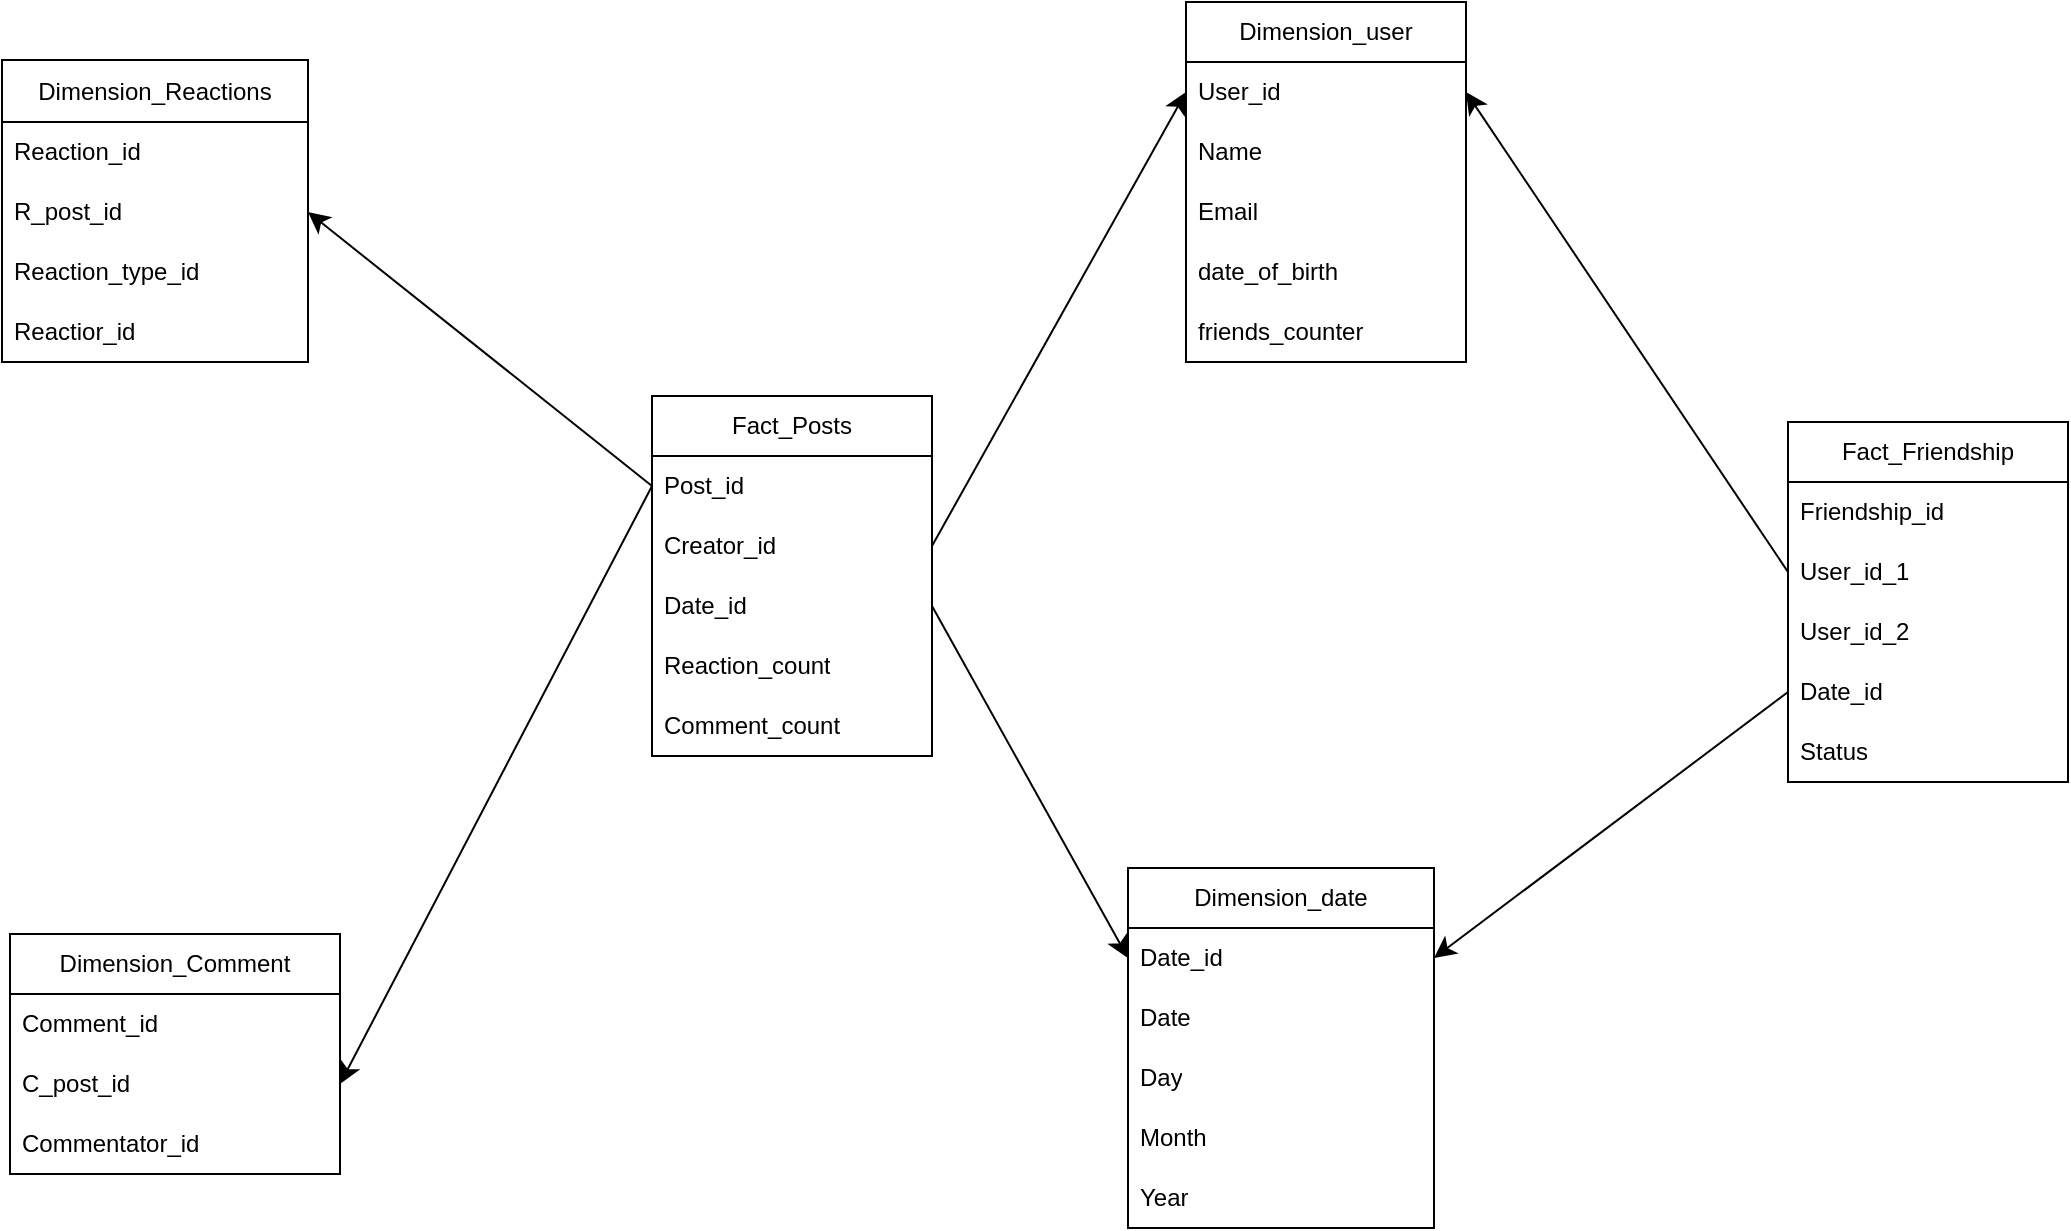 <mxfile version="24.9.1">
  <diagram name="Страница-1" id="1PFjeVDXB6tGEmcS9xZ1">
    <mxGraphModel grid="0" page="0" gridSize="10" guides="1" tooltips="1" connect="1" arrows="1" fold="1" pageScale="1" pageWidth="827" pageHeight="1169" math="0" shadow="0">
      <root>
        <mxCell id="0" />
        <mxCell id="1" parent="0" />
        <mxCell id="arjqVZ4pVlnkOwBXBBAy-1" value="Fact_Posts" style="swimlane;fontStyle=0;childLayout=stackLayout;horizontal=1;startSize=30;horizontalStack=0;resizeParent=1;resizeParentMax=0;resizeLast=0;collapsible=1;marginBottom=0;whiteSpace=wrap;html=1;" vertex="1" parent="1">
          <mxGeometry x="-217" y="415" width="140" height="180" as="geometry" />
        </mxCell>
        <mxCell id="arjqVZ4pVlnkOwBXBBAy-2" value="Post_id" style="text;strokeColor=none;fillColor=none;align=left;verticalAlign=middle;spacingLeft=4;spacingRight=4;overflow=hidden;points=[[0,0.5],[1,0.5]];portConstraint=eastwest;rotatable=0;whiteSpace=wrap;html=1;" vertex="1" parent="arjqVZ4pVlnkOwBXBBAy-1">
          <mxGeometry y="30" width="140" height="30" as="geometry" />
        </mxCell>
        <mxCell id="arjqVZ4pVlnkOwBXBBAy-3" value="Creator_id" style="text;strokeColor=none;fillColor=none;align=left;verticalAlign=middle;spacingLeft=4;spacingRight=4;overflow=hidden;points=[[0,0.5],[1,0.5]];portConstraint=eastwest;rotatable=0;whiteSpace=wrap;html=1;" vertex="1" parent="arjqVZ4pVlnkOwBXBBAy-1">
          <mxGeometry y="60" width="140" height="30" as="geometry" />
        </mxCell>
        <mxCell id="arjqVZ4pVlnkOwBXBBAy-4" value="Date_id" style="text;strokeColor=none;fillColor=none;align=left;verticalAlign=middle;spacingLeft=4;spacingRight=4;overflow=hidden;points=[[0,0.5],[1,0.5]];portConstraint=eastwest;rotatable=0;whiteSpace=wrap;html=1;" vertex="1" parent="arjqVZ4pVlnkOwBXBBAy-1">
          <mxGeometry y="90" width="140" height="30" as="geometry" />
        </mxCell>
        <mxCell id="arjqVZ4pVlnkOwBXBBAy-5" value="Reaction_count" style="text;strokeColor=none;fillColor=none;align=left;verticalAlign=middle;spacingLeft=4;spacingRight=4;overflow=hidden;points=[[0,0.5],[1,0.5]];portConstraint=eastwest;rotatable=0;whiteSpace=wrap;html=1;" vertex="1" parent="arjqVZ4pVlnkOwBXBBAy-1">
          <mxGeometry y="120" width="140" height="30" as="geometry" />
        </mxCell>
        <mxCell id="arjqVZ4pVlnkOwBXBBAy-6" value="Comment_count" style="text;strokeColor=none;fillColor=none;align=left;verticalAlign=middle;spacingLeft=4;spacingRight=4;overflow=hidden;points=[[0,0.5],[1,0.5]];portConstraint=eastwest;rotatable=0;whiteSpace=wrap;html=1;" vertex="1" parent="arjqVZ4pVlnkOwBXBBAy-1">
          <mxGeometry y="150" width="140" height="30" as="geometry" />
        </mxCell>
        <mxCell id="arjqVZ4pVlnkOwBXBBAy-7" value="Fact_Friendship" style="swimlane;fontStyle=0;childLayout=stackLayout;horizontal=1;startSize=30;horizontalStack=0;resizeParent=1;resizeParentMax=0;resizeLast=0;collapsible=1;marginBottom=0;whiteSpace=wrap;html=1;" vertex="1" parent="1">
          <mxGeometry x="351" y="428" width="140" height="180" as="geometry" />
        </mxCell>
        <mxCell id="arjqVZ4pVlnkOwBXBBAy-8" value="Friendship_id" style="text;strokeColor=none;fillColor=none;align=left;verticalAlign=middle;spacingLeft=4;spacingRight=4;overflow=hidden;points=[[0,0.5],[1,0.5]];portConstraint=eastwest;rotatable=0;whiteSpace=wrap;html=1;" vertex="1" parent="arjqVZ4pVlnkOwBXBBAy-7">
          <mxGeometry y="30" width="140" height="30" as="geometry" />
        </mxCell>
        <mxCell id="arjqVZ4pVlnkOwBXBBAy-9" value="User_id_1" style="text;strokeColor=none;fillColor=none;align=left;verticalAlign=middle;spacingLeft=4;spacingRight=4;overflow=hidden;points=[[0,0.5],[1,0.5]];portConstraint=eastwest;rotatable=0;whiteSpace=wrap;html=1;" vertex="1" parent="arjqVZ4pVlnkOwBXBBAy-7">
          <mxGeometry y="60" width="140" height="30" as="geometry" />
        </mxCell>
        <mxCell id="arjqVZ4pVlnkOwBXBBAy-10" value="User_id_2" style="text;strokeColor=none;fillColor=none;align=left;verticalAlign=middle;spacingLeft=4;spacingRight=4;overflow=hidden;points=[[0,0.5],[1,0.5]];portConstraint=eastwest;rotatable=0;whiteSpace=wrap;html=1;" vertex="1" parent="arjqVZ4pVlnkOwBXBBAy-7">
          <mxGeometry y="90" width="140" height="30" as="geometry" />
        </mxCell>
        <mxCell id="arjqVZ4pVlnkOwBXBBAy-11" value="Date_id" style="text;strokeColor=none;fillColor=none;align=left;verticalAlign=middle;spacingLeft=4;spacingRight=4;overflow=hidden;points=[[0,0.5],[1,0.5]];portConstraint=eastwest;rotatable=0;whiteSpace=wrap;html=1;" vertex="1" parent="arjqVZ4pVlnkOwBXBBAy-7">
          <mxGeometry y="120" width="140" height="30" as="geometry" />
        </mxCell>
        <mxCell id="arjqVZ4pVlnkOwBXBBAy-12" value="Status" style="text;strokeColor=none;fillColor=none;align=left;verticalAlign=middle;spacingLeft=4;spacingRight=4;overflow=hidden;points=[[0,0.5],[1,0.5]];portConstraint=eastwest;rotatable=0;whiteSpace=wrap;html=1;" vertex="1" parent="arjqVZ4pVlnkOwBXBBAy-7">
          <mxGeometry y="150" width="140" height="30" as="geometry" />
        </mxCell>
        <mxCell id="arjqVZ4pVlnkOwBXBBAy-13" value="Dimension_user" style="swimlane;fontStyle=0;childLayout=stackLayout;horizontal=1;startSize=30;horizontalStack=0;resizeParent=1;resizeParentMax=0;resizeLast=0;collapsible=1;marginBottom=0;whiteSpace=wrap;html=1;" vertex="1" parent="1">
          <mxGeometry x="50" y="218" width="140" height="180" as="geometry" />
        </mxCell>
        <mxCell id="arjqVZ4pVlnkOwBXBBAy-14" value="User_id" style="text;strokeColor=none;fillColor=none;align=left;verticalAlign=middle;spacingLeft=4;spacingRight=4;overflow=hidden;points=[[0,0.5],[1,0.5]];portConstraint=eastwest;rotatable=0;whiteSpace=wrap;html=1;" vertex="1" parent="arjqVZ4pVlnkOwBXBBAy-13">
          <mxGeometry y="30" width="140" height="30" as="geometry" />
        </mxCell>
        <mxCell id="arjqVZ4pVlnkOwBXBBAy-15" value="Name" style="text;strokeColor=none;fillColor=none;align=left;verticalAlign=middle;spacingLeft=4;spacingRight=4;overflow=hidden;points=[[0,0.5],[1,0.5]];portConstraint=eastwest;rotatable=0;whiteSpace=wrap;html=1;" vertex="1" parent="arjqVZ4pVlnkOwBXBBAy-13">
          <mxGeometry y="60" width="140" height="30" as="geometry" />
        </mxCell>
        <mxCell id="arjqVZ4pVlnkOwBXBBAy-16" value="Email" style="text;strokeColor=none;fillColor=none;align=left;verticalAlign=middle;spacingLeft=4;spacingRight=4;overflow=hidden;points=[[0,0.5],[1,0.5]];portConstraint=eastwest;rotatable=0;whiteSpace=wrap;html=1;" vertex="1" parent="arjqVZ4pVlnkOwBXBBAy-13">
          <mxGeometry y="90" width="140" height="30" as="geometry" />
        </mxCell>
        <mxCell id="arjqVZ4pVlnkOwBXBBAy-17" value="date_of_birth" style="text;strokeColor=none;fillColor=none;align=left;verticalAlign=middle;spacingLeft=4;spacingRight=4;overflow=hidden;points=[[0,0.5],[1,0.5]];portConstraint=eastwest;rotatable=0;whiteSpace=wrap;html=1;" vertex="1" parent="arjqVZ4pVlnkOwBXBBAy-13">
          <mxGeometry y="120" width="140" height="30" as="geometry" />
        </mxCell>
        <mxCell id="arjqVZ4pVlnkOwBXBBAy-18" value="friends_counter" style="text;strokeColor=none;fillColor=none;align=left;verticalAlign=middle;spacingLeft=4;spacingRight=4;overflow=hidden;points=[[0,0.5],[1,0.5]];portConstraint=eastwest;rotatable=0;whiteSpace=wrap;html=1;" vertex="1" parent="arjqVZ4pVlnkOwBXBBAy-13">
          <mxGeometry y="150" width="140" height="30" as="geometry" />
        </mxCell>
        <mxCell id="arjqVZ4pVlnkOwBXBBAy-36" value="&lt;div&gt;Dimension_Reactions&lt;/div&gt;" style="swimlane;fontStyle=0;childLayout=stackLayout;horizontal=1;startSize=31;horizontalStack=0;resizeParent=1;resizeParentMax=0;resizeLast=0;collapsible=1;marginBottom=0;whiteSpace=wrap;html=1;" vertex="1" parent="1">
          <mxGeometry x="-542" y="247" width="153" height="151" as="geometry" />
        </mxCell>
        <mxCell id="arjqVZ4pVlnkOwBXBBAy-37" value="Reaction_id" style="text;strokeColor=none;fillColor=none;align=left;verticalAlign=middle;spacingLeft=4;spacingRight=4;overflow=hidden;points=[[0,0.5],[1,0.5]];portConstraint=eastwest;rotatable=0;whiteSpace=wrap;html=1;" vertex="1" parent="arjqVZ4pVlnkOwBXBBAy-36">
          <mxGeometry y="31" width="153" height="30" as="geometry" />
        </mxCell>
        <mxCell id="arjqVZ4pVlnkOwBXBBAy-43" value="R_post_id" style="text;strokeColor=none;fillColor=none;align=left;verticalAlign=middle;spacingLeft=4;spacingRight=4;overflow=hidden;points=[[0,0.5],[1,0.5]];portConstraint=eastwest;rotatable=0;whiteSpace=wrap;html=1;" vertex="1" parent="arjqVZ4pVlnkOwBXBBAy-36">
          <mxGeometry y="61" width="153" height="30" as="geometry" />
        </mxCell>
        <mxCell id="arjqVZ4pVlnkOwBXBBAy-38" value="Reaction_type_id" style="text;strokeColor=none;fillColor=none;align=left;verticalAlign=middle;spacingLeft=4;spacingRight=4;overflow=hidden;points=[[0,0.5],[1,0.5]];portConstraint=eastwest;rotatable=0;whiteSpace=wrap;html=1;" vertex="1" parent="arjqVZ4pVlnkOwBXBBAy-36">
          <mxGeometry y="91" width="153" height="30" as="geometry" />
        </mxCell>
        <mxCell id="arjqVZ4pVlnkOwBXBBAy-42" value="Reactior_id" style="text;strokeColor=none;fillColor=none;align=left;verticalAlign=middle;spacingLeft=4;spacingRight=4;overflow=hidden;points=[[0,0.5],[1,0.5]];portConstraint=eastwest;rotatable=0;whiteSpace=wrap;html=1;" vertex="1" parent="arjqVZ4pVlnkOwBXBBAy-36">
          <mxGeometry y="121" width="153" height="30" as="geometry" />
        </mxCell>
        <mxCell id="arjqVZ4pVlnkOwBXBBAy-41" value="" style="endArrow=classic;html=1;rounded=0;fontSize=12;startSize=8;endSize=8;curved=1;entryX=0;entryY=0.5;entryDx=0;entryDy=0;exitX=1;exitY=0.5;exitDx=0;exitDy=0;" edge="1" parent="1" source="arjqVZ4pVlnkOwBXBBAy-4" target="arjqVZ4pVlnkOwBXBBAy-20">
          <mxGeometry width="50" height="50" relative="1" as="geometry">
            <mxPoint x="-327" y="485" as="sourcePoint" />
            <mxPoint x="-277" y="435" as="targetPoint" />
          </mxGeometry>
        </mxCell>
        <mxCell id="arjqVZ4pVlnkOwBXBBAy-19" value="Dimension_date" style="swimlane;fontStyle=0;childLayout=stackLayout;horizontal=1;startSize=30;horizontalStack=0;resizeParent=1;resizeParentMax=0;resizeLast=0;collapsible=1;marginBottom=0;whiteSpace=wrap;html=1;" vertex="1" parent="1">
          <mxGeometry x="21" y="651" width="153" height="180" as="geometry" />
        </mxCell>
        <mxCell id="arjqVZ4pVlnkOwBXBBAy-20" value="Date_id" style="text;strokeColor=none;fillColor=none;align=left;verticalAlign=middle;spacingLeft=4;spacingRight=4;overflow=hidden;points=[[0,0.5],[1,0.5]];portConstraint=eastwest;rotatable=0;whiteSpace=wrap;html=1;" vertex="1" parent="arjqVZ4pVlnkOwBXBBAy-19">
          <mxGeometry y="30" width="153" height="30" as="geometry" />
        </mxCell>
        <mxCell id="arjqVZ4pVlnkOwBXBBAy-21" value="Date" style="text;strokeColor=none;fillColor=none;align=left;verticalAlign=middle;spacingLeft=4;spacingRight=4;overflow=hidden;points=[[0,0.5],[1,0.5]];portConstraint=eastwest;rotatable=0;whiteSpace=wrap;html=1;" vertex="1" parent="arjqVZ4pVlnkOwBXBBAy-19">
          <mxGeometry y="60" width="153" height="30" as="geometry" />
        </mxCell>
        <mxCell id="arjqVZ4pVlnkOwBXBBAy-22" value="Day" style="text;strokeColor=none;fillColor=none;align=left;verticalAlign=middle;spacingLeft=4;spacingRight=4;overflow=hidden;points=[[0,0.5],[1,0.5]];portConstraint=eastwest;rotatable=0;whiteSpace=wrap;html=1;" vertex="1" parent="arjqVZ4pVlnkOwBXBBAy-19">
          <mxGeometry y="90" width="153" height="30" as="geometry" />
        </mxCell>
        <mxCell id="arjqVZ4pVlnkOwBXBBAy-23" value="Month" style="text;strokeColor=none;fillColor=none;align=left;verticalAlign=middle;spacingLeft=4;spacingRight=4;overflow=hidden;points=[[0,0.5],[1,0.5]];portConstraint=eastwest;rotatable=0;whiteSpace=wrap;html=1;" vertex="1" parent="arjqVZ4pVlnkOwBXBBAy-19">
          <mxGeometry y="120" width="153" height="30" as="geometry" />
        </mxCell>
        <mxCell id="arjqVZ4pVlnkOwBXBBAy-24" value="Year" style="text;strokeColor=none;fillColor=none;align=left;verticalAlign=middle;spacingLeft=4;spacingRight=4;overflow=hidden;points=[[0,0.5],[1,0.5]];portConstraint=eastwest;rotatable=0;whiteSpace=wrap;html=1;" vertex="1" parent="arjqVZ4pVlnkOwBXBBAy-19">
          <mxGeometry y="150" width="153" height="30" as="geometry" />
        </mxCell>
        <mxCell id="arjqVZ4pVlnkOwBXBBAy-44" value="" style="endArrow=classic;html=1;rounded=0;fontSize=12;startSize=8;endSize=8;curved=1;entryX=1;entryY=0.5;entryDx=0;entryDy=0;exitX=0;exitY=0.5;exitDx=0;exitDy=0;" edge="1" parent="1" source="arjqVZ4pVlnkOwBXBBAy-2" target="arjqVZ4pVlnkOwBXBBAy-43">
          <mxGeometry width="50" height="50" relative="1" as="geometry">
            <mxPoint x="-354" y="388" as="sourcePoint" />
            <mxPoint x="-304" y="338" as="targetPoint" />
          </mxGeometry>
        </mxCell>
        <mxCell id="arjqVZ4pVlnkOwBXBBAy-45" value="" style="endArrow=classic;html=1;rounded=0;fontSize=12;startSize=8;endSize=8;curved=1;entryX=0;entryY=0.5;entryDx=0;entryDy=0;exitX=1;exitY=0.5;exitDx=0;exitDy=0;" edge="1" parent="1" source="arjqVZ4pVlnkOwBXBBAy-3" target="arjqVZ4pVlnkOwBXBBAy-14">
          <mxGeometry width="50" height="50" relative="1" as="geometry">
            <mxPoint x="-66" y="715" as="sourcePoint" />
            <mxPoint x="-16" y="665" as="targetPoint" />
          </mxGeometry>
        </mxCell>
        <mxCell id="arjqVZ4pVlnkOwBXBBAy-46" value="Dimension_Comment" style="swimlane;fontStyle=0;childLayout=stackLayout;horizontal=1;startSize=30;horizontalStack=0;resizeParent=1;resizeParentMax=0;resizeLast=0;collapsible=1;marginBottom=0;whiteSpace=wrap;html=1;" vertex="1" parent="1">
          <mxGeometry x="-538" y="684" width="165" height="120" as="geometry" />
        </mxCell>
        <mxCell id="arjqVZ4pVlnkOwBXBBAy-47" value="Comment_id" style="text;strokeColor=none;fillColor=none;align=left;verticalAlign=middle;spacingLeft=4;spacingRight=4;overflow=hidden;points=[[0,0.5],[1,0.5]];portConstraint=eastwest;rotatable=0;whiteSpace=wrap;html=1;" vertex="1" parent="arjqVZ4pVlnkOwBXBBAy-46">
          <mxGeometry y="30" width="165" height="30" as="geometry" />
        </mxCell>
        <mxCell id="arjqVZ4pVlnkOwBXBBAy-48" value="C_post_id" style="text;strokeColor=none;fillColor=none;align=left;verticalAlign=middle;spacingLeft=4;spacingRight=4;overflow=hidden;points=[[0,0.5],[1,0.5]];portConstraint=eastwest;rotatable=0;whiteSpace=wrap;html=1;" vertex="1" parent="arjqVZ4pVlnkOwBXBBAy-46">
          <mxGeometry y="60" width="165" height="30" as="geometry" />
        </mxCell>
        <mxCell id="arjqVZ4pVlnkOwBXBBAy-49" value="Commentator_id" style="text;strokeColor=none;fillColor=none;align=left;verticalAlign=middle;spacingLeft=4;spacingRight=4;overflow=hidden;points=[[0,0.5],[1,0.5]];portConstraint=eastwest;rotatable=0;whiteSpace=wrap;html=1;" vertex="1" parent="arjqVZ4pVlnkOwBXBBAy-46">
          <mxGeometry y="90" width="165" height="30" as="geometry" />
        </mxCell>
        <mxCell id="arjqVZ4pVlnkOwBXBBAy-50" value="" style="endArrow=classic;html=1;rounded=0;fontSize=12;startSize=8;endSize=8;curved=1;entryX=1;entryY=0.5;entryDx=0;entryDy=0;exitX=0;exitY=0.5;exitDx=0;exitDy=0;" edge="1" parent="1" source="arjqVZ4pVlnkOwBXBBAy-2" target="arjqVZ4pVlnkOwBXBBAy-48">
          <mxGeometry width="50" height="50" relative="1" as="geometry">
            <mxPoint x="-273" y="589" as="sourcePoint" />
            <mxPoint x="-292" y="657" as="targetPoint" />
          </mxGeometry>
        </mxCell>
        <mxCell id="arjqVZ4pVlnkOwBXBBAy-51" value="" style="endArrow=classic;html=1;rounded=0;fontSize=12;startSize=8;endSize=8;curved=1;entryX=1;entryY=0.5;entryDx=0;entryDy=0;exitX=0;exitY=0.5;exitDx=0;exitDy=0;" edge="1" parent="1" source="arjqVZ4pVlnkOwBXBBAy-11" target="arjqVZ4pVlnkOwBXBBAy-20">
          <mxGeometry width="50" height="50" relative="1" as="geometry">
            <mxPoint x="295" y="797" as="sourcePoint" />
            <mxPoint x="282" y="669" as="targetPoint" />
          </mxGeometry>
        </mxCell>
        <mxCell id="arjqVZ4pVlnkOwBXBBAy-52" value="" style="endArrow=classic;html=1;rounded=0;fontSize=12;startSize=8;endSize=8;curved=1;entryX=1;entryY=0.5;entryDx=0;entryDy=0;exitX=0;exitY=0.5;exitDx=0;exitDy=0;" edge="1" parent="1" source="arjqVZ4pVlnkOwBXBBAy-9" target="arjqVZ4pVlnkOwBXBBAy-14">
          <mxGeometry width="50" height="50" relative="1" as="geometry">
            <mxPoint x="301" y="441" as="sourcePoint" />
            <mxPoint x="124" y="574" as="targetPoint" />
          </mxGeometry>
        </mxCell>
      </root>
    </mxGraphModel>
  </diagram>
</mxfile>
